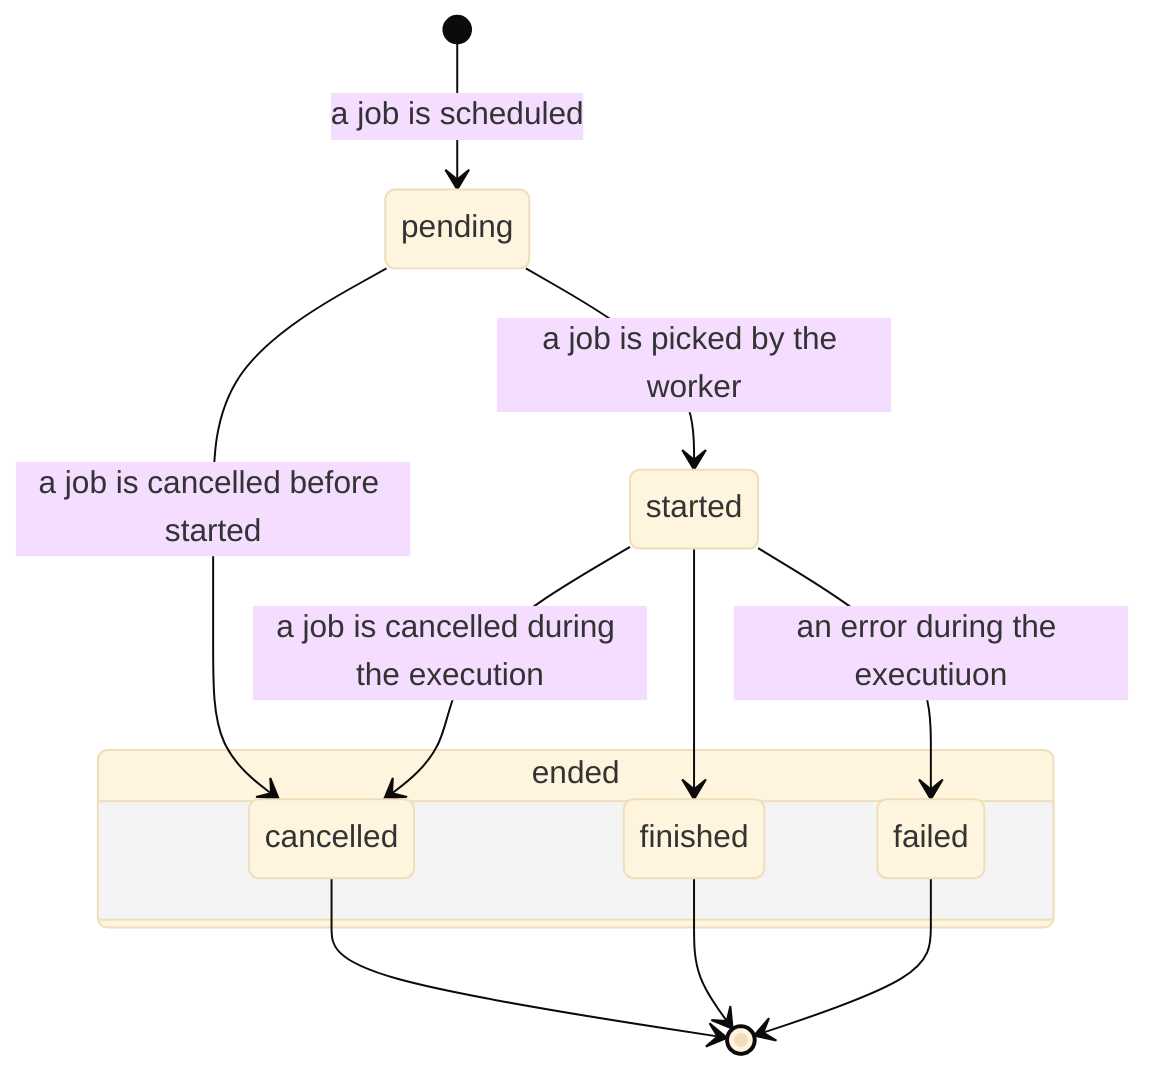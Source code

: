 %%{init: {'theme': 'base'}}%%
stateDiagram-v2

    [*] --> pending: a job is scheduled
    pending --> started: a job is picked by the worker
    pending --> cancelled: a job is cancelled before started
    started --> cancelled: a job is cancelled during the execution
    started --> finished
    started --> failed: an error during the executiuon
    cancelled --> [*]
    finished --> [*]
    failed --> [*]

    state ended {
        cancelled
        finished
        failed
    }